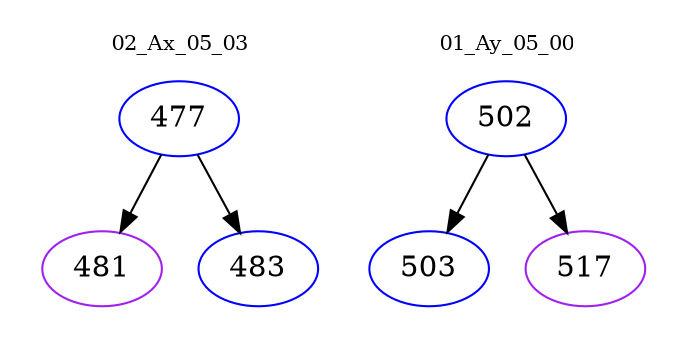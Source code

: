 digraph{
subgraph cluster_0 {
color = white
label = "02_Ax_05_03";
fontsize=10;
T0_477 [label="477", color="blue"]
T0_477 -> T0_481 [color="black"]
T0_481 [label="481", color="purple"]
T0_477 -> T0_483 [color="black"]
T0_483 [label="483", color="blue"]
}
subgraph cluster_1 {
color = white
label = "01_Ay_05_00";
fontsize=10;
T1_502 [label="502", color="blue"]
T1_502 -> T1_503 [color="black"]
T1_503 [label="503", color="blue"]
T1_502 -> T1_517 [color="black"]
T1_517 [label="517", color="purple"]
}
}

